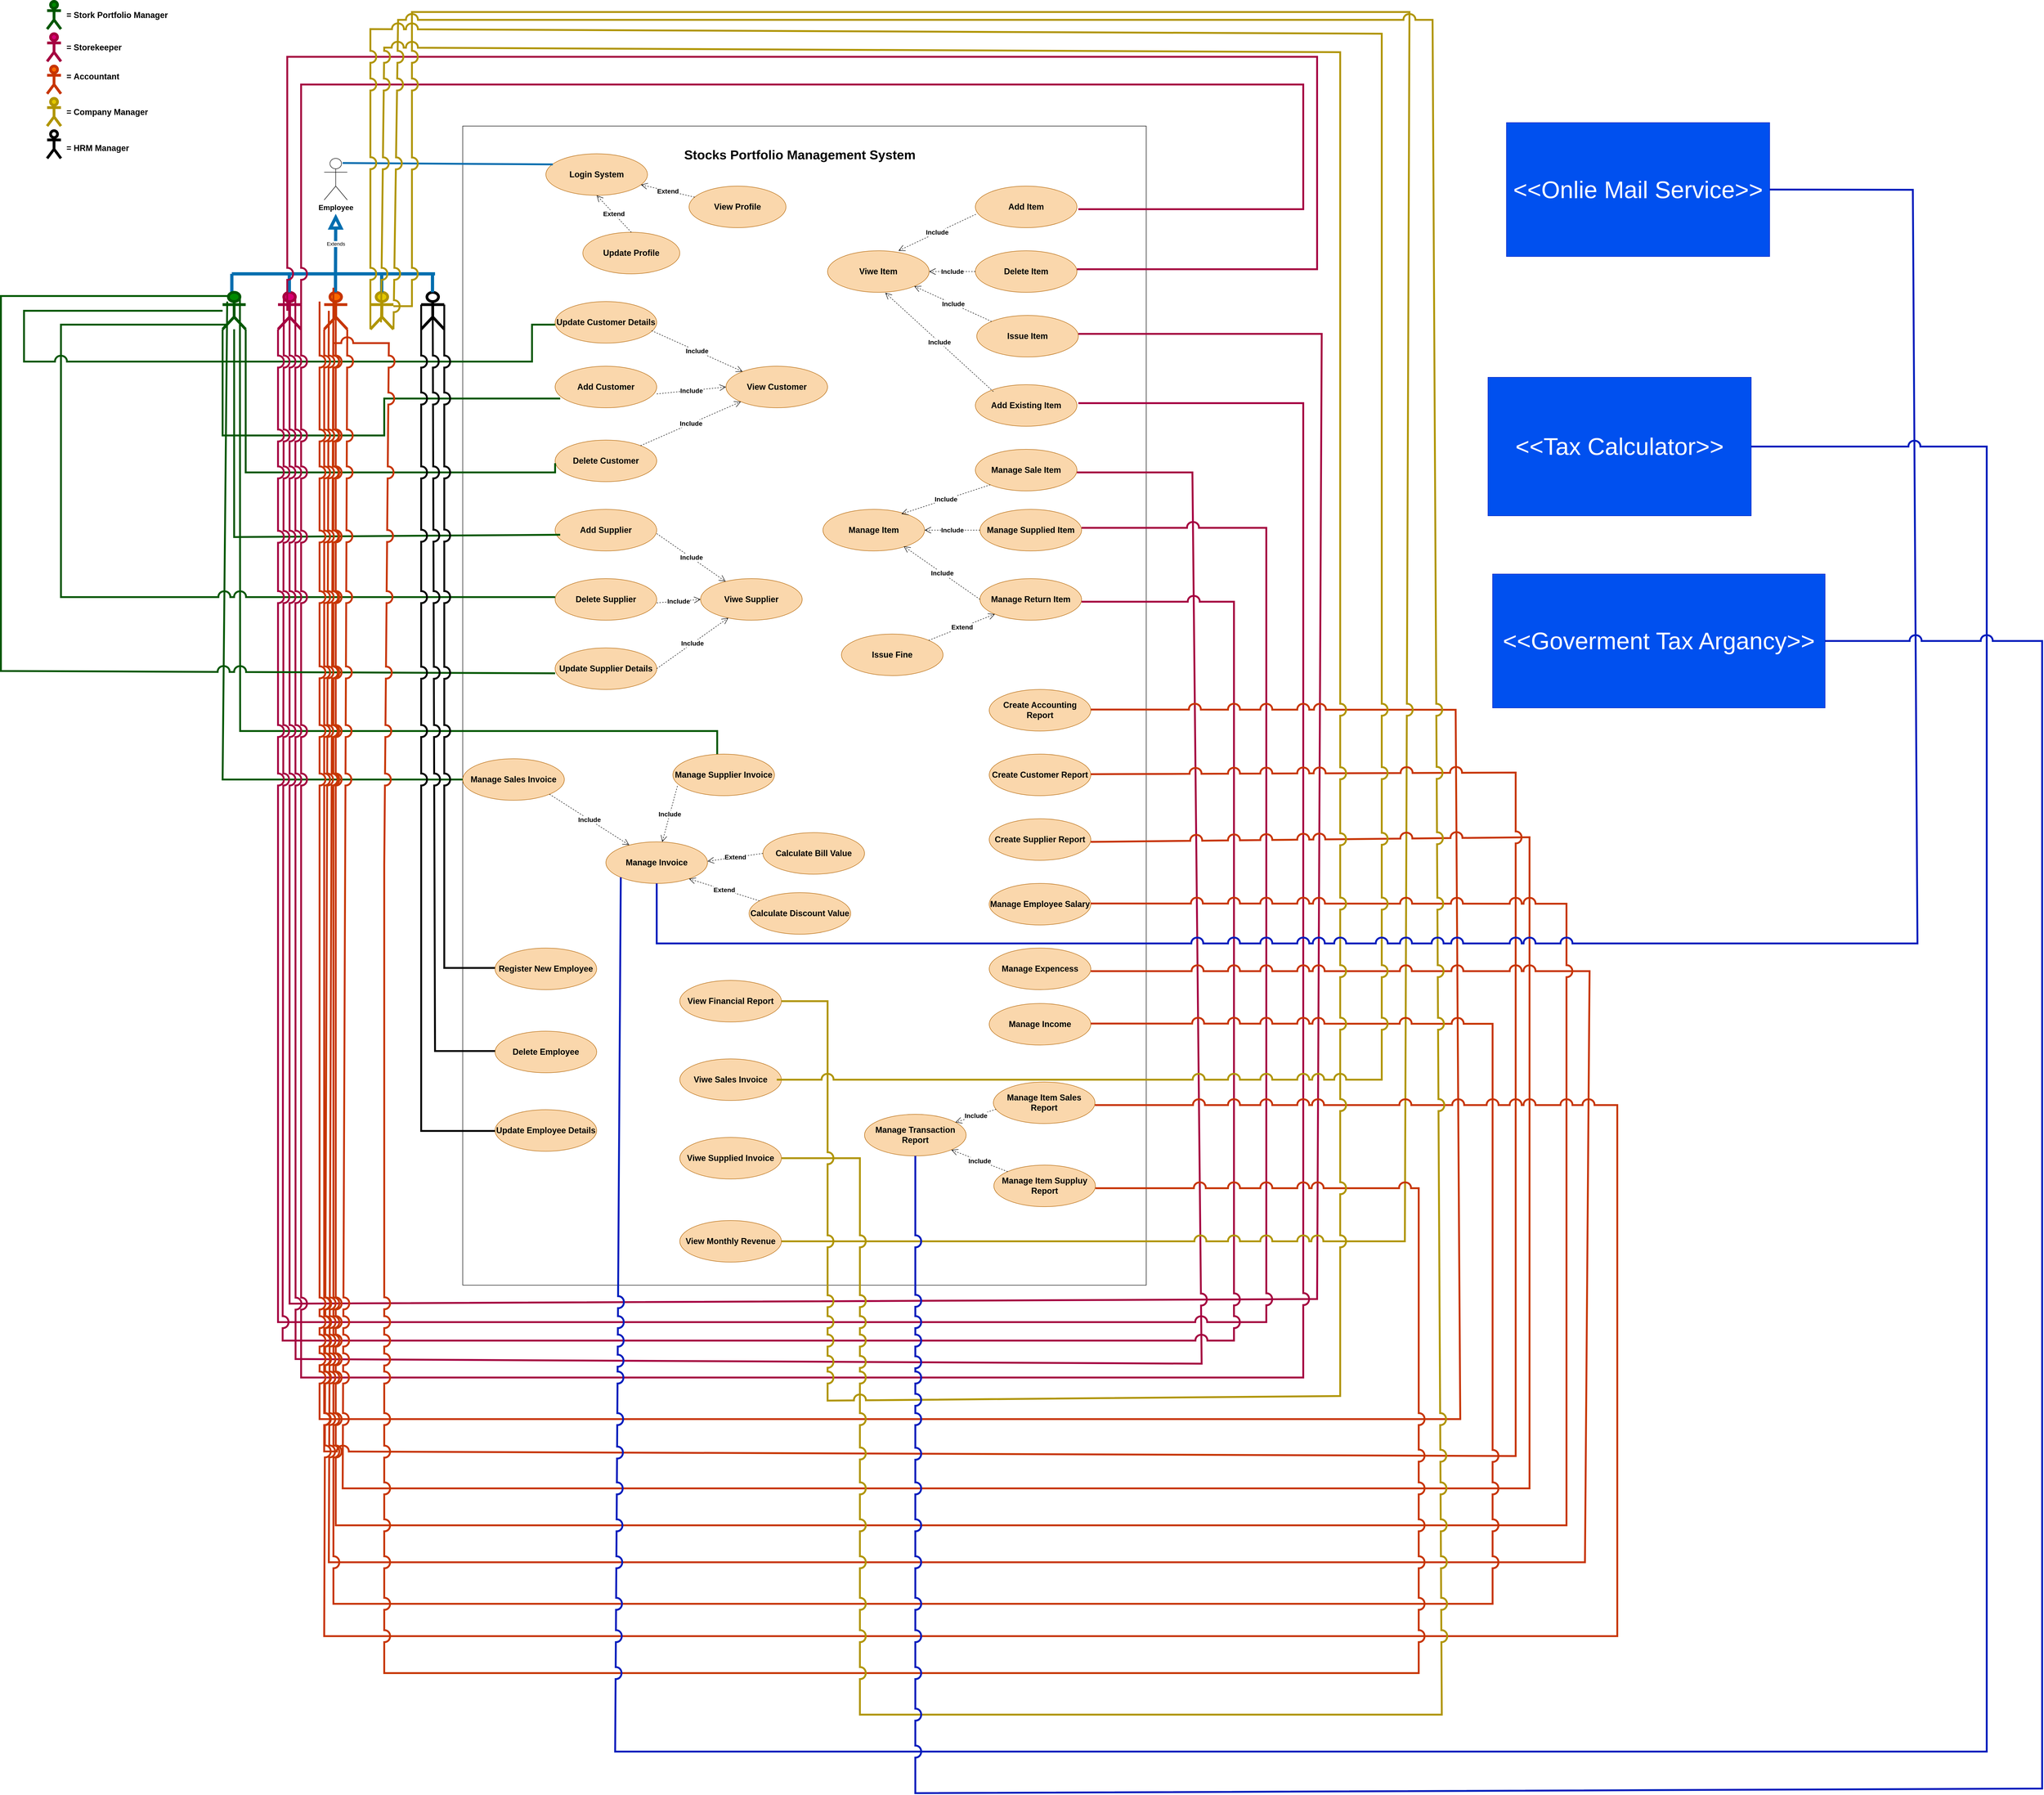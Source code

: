 <mxfile version="21.8.2" type="device">
  <diagram name="Page-1" id="RCDkOZSIluDnZltq5GkN">
    <mxGraphModel dx="2049" dy="1311" grid="1" gridSize="10" guides="1" tooltips="1" connect="1" arrows="1" fold="1" page="1" pageScale="1" pageWidth="1169" pageHeight="827" math="0" shadow="0">
      <root>
        <mxCell id="0" />
        <mxCell id="1" parent="0" />
        <mxCell id="5Fb5_ttYT_Sp9hCFf5mJ-177" value="" style="group" vertex="1" connectable="0" parent="1">
          <mxGeometry x="-980" y="-700" width="4420" height="3880" as="geometry" />
        </mxCell>
        <mxCell id="5Fb5_ttYT_Sp9hCFf5mJ-1" value="" style="rounded=0;whiteSpace=wrap;html=1;" vertex="1" parent="5Fb5_ttYT_Sp9hCFf5mJ-177">
          <mxGeometry x="1000" y="270" width="1480" height="2510" as="geometry" />
        </mxCell>
        <mxCell id="5Fb5_ttYT_Sp9hCFf5mJ-2" value="&lt;font style=&quot;font-size: 28px;&quot;&gt;&lt;b&gt;Stocks Portfolio Management System&lt;/b&gt;&lt;/font&gt;" style="text;html=1;strokeColor=none;fillColor=none;align=center;verticalAlign=middle;whiteSpace=wrap;rounded=0;" vertex="1" parent="5Fb5_ttYT_Sp9hCFf5mJ-177">
          <mxGeometry x="1470" y="290" width="520" height="83" as="geometry" />
        </mxCell>
        <mxCell id="5Fb5_ttYT_Sp9hCFf5mJ-26" value="" style="group" vertex="1" connectable="0" parent="5Fb5_ttYT_Sp9hCFf5mJ-177">
          <mxGeometry x="480" y="340" width="480" height="370" as="geometry" />
        </mxCell>
        <mxCell id="5Fb5_ttYT_Sp9hCFf5mJ-3" value="&lt;font style=&quot;font-size: 16px;&quot;&gt;&lt;b&gt;Employee&lt;/b&gt;&lt;/font&gt;" style="shape=umlActor;verticalLabelPosition=bottom;verticalAlign=top;html=1;" vertex="1" parent="5Fb5_ttYT_Sp9hCFf5mJ-26">
          <mxGeometry x="220" width="50" height="90" as="geometry" />
        </mxCell>
        <mxCell id="5Fb5_ttYT_Sp9hCFf5mJ-5" value="" style="shape=umlActor;verticalLabelPosition=bottom;verticalAlign=top;html=1;shadow=0;fillStyle=auto;fillColor=#d80073;fontColor=#ffffff;strokeColor=#A50040;strokeWidth=6;" vertex="1" parent="5Fb5_ttYT_Sp9hCFf5mJ-26">
          <mxGeometry x="120" y="290" width="50" height="80" as="geometry" />
        </mxCell>
        <mxCell id="5Fb5_ttYT_Sp9hCFf5mJ-6" value="" style="shape=umlActor;verticalLabelPosition=bottom;verticalAlign=top;html=1;fillColor=#fa6800;fontColor=#000000;strokeColor=#C73500;strokeWidth=6;" vertex="1" parent="5Fb5_ttYT_Sp9hCFf5mJ-26">
          <mxGeometry x="220" y="290" width="50" height="80" as="geometry" />
        </mxCell>
        <mxCell id="5Fb5_ttYT_Sp9hCFf5mJ-7" value="" style="shape=umlActor;verticalLabelPosition=bottom;verticalAlign=top;html=1;fillColor=#e3c800;fontColor=#000000;strokeColor=#B09500;strokeWidth=6;" vertex="1" parent="5Fb5_ttYT_Sp9hCFf5mJ-26">
          <mxGeometry x="320" y="290" width="50" height="80" as="geometry" />
        </mxCell>
        <mxCell id="5Fb5_ttYT_Sp9hCFf5mJ-9" value="" style="shape=umlActor;verticalLabelPosition=bottom;verticalAlign=top;html=1;strokeWidth=6;" vertex="1" parent="5Fb5_ttYT_Sp9hCFf5mJ-26">
          <mxGeometry x="430" y="290" width="50" height="80" as="geometry" />
        </mxCell>
        <mxCell id="5Fb5_ttYT_Sp9hCFf5mJ-18" value="" style="endArrow=none;html=1;rounded=0;strokeWidth=7;fillColor=#1ba1e2;strokeColor=#006EAF;" edge="1" parent="5Fb5_ttYT_Sp9hCFf5mJ-26">
          <mxGeometry width="50" height="50" relative="1" as="geometry">
            <mxPoint x="20" y="250" as="sourcePoint" />
            <mxPoint x="460" y="250" as="targetPoint" />
          </mxGeometry>
        </mxCell>
        <mxCell id="5Fb5_ttYT_Sp9hCFf5mJ-19" value="" style="endArrow=none;html=1;rounded=0;strokeWidth=7;fillColor=#1ba1e2;strokeColor=#006EAF;" edge="1" parent="5Fb5_ttYT_Sp9hCFf5mJ-26">
          <mxGeometry width="50" height="50" relative="1" as="geometry">
            <mxPoint x="20" y="290" as="sourcePoint" />
            <mxPoint x="20" y="250" as="targetPoint" />
          </mxGeometry>
        </mxCell>
        <mxCell id="5Fb5_ttYT_Sp9hCFf5mJ-21" value="" style="endArrow=none;html=1;rounded=0;strokeWidth=7;fillColor=#1ba1e2;strokeColor=#006EAF;" edge="1" parent="5Fb5_ttYT_Sp9hCFf5mJ-26">
          <mxGeometry width="50" height="50" relative="1" as="geometry">
            <mxPoint x="454.5" y="290" as="sourcePoint" />
            <mxPoint x="454.5" y="250" as="targetPoint" />
          </mxGeometry>
        </mxCell>
        <mxCell id="5Fb5_ttYT_Sp9hCFf5mJ-22" value="" style="endArrow=none;html=1;rounded=0;strokeWidth=7;fillColor=#1ba1e2;strokeColor=#006EAF;" edge="1" parent="5Fb5_ttYT_Sp9hCFf5mJ-26">
          <mxGeometry width="50" height="50" relative="1" as="geometry">
            <mxPoint x="344.5" y="290" as="sourcePoint" />
            <mxPoint x="344.5" y="250" as="targetPoint" />
            <Array as="points">
              <mxPoint x="344.5" y="270" />
            </Array>
          </mxGeometry>
        </mxCell>
        <mxCell id="5Fb5_ttYT_Sp9hCFf5mJ-23" value="" style="endArrow=none;html=1;rounded=0;strokeWidth=7;fillColor=#1ba1e2;strokeColor=#006EAF;" edge="1" parent="5Fb5_ttYT_Sp9hCFf5mJ-26">
          <mxGeometry width="50" height="50" relative="1" as="geometry">
            <mxPoint x="244.5" y="290" as="sourcePoint" />
            <mxPoint x="244.5" y="250" as="targetPoint" />
          </mxGeometry>
        </mxCell>
        <mxCell id="5Fb5_ttYT_Sp9hCFf5mJ-24" value="" style="endArrow=none;html=1;rounded=0;strokeWidth=7;fillColor=#1ba1e2;strokeColor=#006EAF;" edge="1" parent="5Fb5_ttYT_Sp9hCFf5mJ-26">
          <mxGeometry width="50" height="50" relative="1" as="geometry">
            <mxPoint x="144.5" y="290" as="sourcePoint" />
            <mxPoint x="144.5" y="250" as="targetPoint" />
          </mxGeometry>
        </mxCell>
        <mxCell id="5Fb5_ttYT_Sp9hCFf5mJ-25" value="Extends" style="endArrow=block;endSize=16;endFill=0;html=1;rounded=0;strokeWidth=7;fillColor=#1ba1e2;strokeColor=#006EAF;" edge="1" parent="5Fb5_ttYT_Sp9hCFf5mJ-26">
          <mxGeometry width="160" relative="1" as="geometry">
            <mxPoint x="244.5" y="250" as="sourcePoint" />
            <mxPoint x="245" y="120" as="targetPoint" />
          </mxGeometry>
        </mxCell>
        <mxCell id="5Fb5_ttYT_Sp9hCFf5mJ-4" value="" style="shape=umlActor;verticalLabelPosition=bottom;verticalAlign=top;html=1;perimeterSpacing=0;strokeWidth=6;shadow=0;fillColor=#008a00;fontColor=#ffffff;strokeColor=#005700;" vertex="1" parent="5Fb5_ttYT_Sp9hCFf5mJ-26">
          <mxGeometry y="290" width="50" height="80" as="geometry" />
        </mxCell>
        <mxCell id="5Fb5_ttYT_Sp9hCFf5mJ-27" value="&lt;font style=&quot;font-size: 18px;&quot;&gt;&lt;b&gt;Login System&lt;/b&gt;&lt;/font&gt;" style="ellipse;whiteSpace=wrap;html=1;fillColor=#fad7ac;strokeColor=#b46504;" vertex="1" parent="5Fb5_ttYT_Sp9hCFf5mJ-177">
          <mxGeometry x="1180" y="330" width="220" height="90" as="geometry" />
        </mxCell>
        <mxCell id="5Fb5_ttYT_Sp9hCFf5mJ-28" value="&lt;font style=&quot;font-size: 18px;&quot;&gt;&lt;b&gt;Update Profile&lt;/b&gt;&lt;/font&gt;" style="ellipse;whiteSpace=wrap;html=1;fillColor=#fad7ac;strokeColor=#b46504;" vertex="1" parent="5Fb5_ttYT_Sp9hCFf5mJ-177">
          <mxGeometry x="1260" y="500" width="210" height="90" as="geometry" />
        </mxCell>
        <mxCell id="5Fb5_ttYT_Sp9hCFf5mJ-29" value="&lt;font style=&quot;font-size: 18px;&quot;&gt;&lt;b&gt;View Profile&lt;/b&gt;&lt;/font&gt;" style="ellipse;whiteSpace=wrap;html=1;fillColor=#fad7ac;strokeColor=#b46504;" vertex="1" parent="5Fb5_ttYT_Sp9hCFf5mJ-177">
          <mxGeometry x="1490" y="400" width="210" height="90" as="geometry" />
        </mxCell>
        <mxCell id="5Fb5_ttYT_Sp9hCFf5mJ-30" value="&lt;font style=&quot;font-size: 14px;&quot;&gt;&lt;b&gt;Extend&lt;/b&gt;&lt;/font&gt;" style="endArrow=open;endSize=12;dashed=1;html=1;rounded=0;exitX=0.5;exitY=0;exitDx=0;exitDy=0;entryX=0.5;entryY=1;entryDx=0;entryDy=0;" edge="1" parent="5Fb5_ttYT_Sp9hCFf5mJ-177" source="5Fb5_ttYT_Sp9hCFf5mJ-28" target="5Fb5_ttYT_Sp9hCFf5mJ-27">
          <mxGeometry width="160" relative="1" as="geometry">
            <mxPoint x="1200" y="430" as="sourcePoint" />
            <mxPoint x="1360" y="430" as="targetPoint" />
          </mxGeometry>
        </mxCell>
        <mxCell id="5Fb5_ttYT_Sp9hCFf5mJ-31" value="&lt;font size=&quot;1&quot; style=&quot;&quot;&gt;&lt;b style=&quot;font-size: 14px;&quot;&gt;Extend&lt;/b&gt;&lt;/font&gt;" style="endArrow=open;endSize=12;dashed=1;html=1;rounded=0;" edge="1" parent="5Fb5_ttYT_Sp9hCFf5mJ-177" source="5Fb5_ttYT_Sp9hCFf5mJ-29" target="5Fb5_ttYT_Sp9hCFf5mJ-27">
          <mxGeometry width="160" relative="1" as="geometry">
            <mxPoint x="1375" y="510" as="sourcePoint" />
            <mxPoint x="1305" y="430" as="targetPoint" />
            <Array as="points" />
          </mxGeometry>
        </mxCell>
        <mxCell id="5Fb5_ttYT_Sp9hCFf5mJ-34" value="" style="endArrow=none;html=1;rounded=0;strokeWidth=4;fillColor=#1ba1e2;strokeColor=#006EAF;entryX=0.068;entryY=0.256;entryDx=0;entryDy=0;entryPerimeter=0;jumpStyle=arc;jumpSize=20;" edge="1" parent="5Fb5_ttYT_Sp9hCFf5mJ-177" target="5Fb5_ttYT_Sp9hCFf5mJ-27">
          <mxGeometry width="50" height="50" relative="1" as="geometry">
            <mxPoint x="740" y="350" as="sourcePoint" />
            <mxPoint x="1000" y="410" as="targetPoint" />
          </mxGeometry>
        </mxCell>
        <mxCell id="5Fb5_ttYT_Sp9hCFf5mJ-35" value="&lt;font style=&quot;font-size: 18px;&quot;&gt;&lt;b&gt;Add Customer&lt;/b&gt;&lt;/font&gt;" style="ellipse;whiteSpace=wrap;html=1;fillColor=#fad7ac;strokeColor=#b46504;" vertex="1" parent="5Fb5_ttYT_Sp9hCFf5mJ-177">
          <mxGeometry x="1200" y="790" width="220" height="90" as="geometry" />
        </mxCell>
        <mxCell id="5Fb5_ttYT_Sp9hCFf5mJ-36" value="&lt;font style=&quot;font-size: 18px;&quot;&gt;&lt;b&gt;Update Customer Details&lt;/b&gt;&lt;/font&gt;" style="ellipse;whiteSpace=wrap;html=1;fillColor=#fad7ac;strokeColor=#b46504;" vertex="1" parent="5Fb5_ttYT_Sp9hCFf5mJ-177">
          <mxGeometry x="1200" y="650" width="220" height="90" as="geometry" />
        </mxCell>
        <mxCell id="5Fb5_ttYT_Sp9hCFf5mJ-37" value="&lt;font style=&quot;font-size: 18px;&quot;&gt;&lt;b&gt;Issue Fine&lt;/b&gt;&lt;/font&gt;" style="ellipse;whiteSpace=wrap;html=1;fillColor=#fad7ac;strokeColor=#b46504;" vertex="1" parent="5Fb5_ttYT_Sp9hCFf5mJ-177">
          <mxGeometry x="1820" y="1370" width="220" height="90" as="geometry" />
        </mxCell>
        <mxCell id="5Fb5_ttYT_Sp9hCFf5mJ-38" value="&lt;font style=&quot;font-size: 18px;&quot;&gt;&lt;b&gt;Add Existing Item&lt;/b&gt;&lt;/font&gt;" style="ellipse;whiteSpace=wrap;html=1;fillColor=#fad7ac;strokeColor=#b46504;" vertex="1" parent="5Fb5_ttYT_Sp9hCFf5mJ-177">
          <mxGeometry x="2110" y="830" width="220" height="90" as="geometry" />
        </mxCell>
        <mxCell id="5Fb5_ttYT_Sp9hCFf5mJ-39" value="&lt;font style=&quot;font-size: 18px;&quot;&gt;&lt;b&gt;Calculate Bill Value&lt;/b&gt;&lt;/font&gt;" style="ellipse;whiteSpace=wrap;html=1;fillColor=#fad7ac;strokeColor=#b46504;" vertex="1" parent="5Fb5_ttYT_Sp9hCFf5mJ-177">
          <mxGeometry x="1650" y="1800" width="220" height="90" as="geometry" />
        </mxCell>
        <mxCell id="5Fb5_ttYT_Sp9hCFf5mJ-40" value="&lt;font style=&quot;font-size: 18px;&quot;&gt;&lt;b&gt;Manage Supplier Invoice&lt;/b&gt;&lt;/font&gt;" style="ellipse;whiteSpace=wrap;html=1;fillColor=#fad7ac;strokeColor=#b46504;" vertex="1" parent="5Fb5_ttYT_Sp9hCFf5mJ-177">
          <mxGeometry x="1455" y="1630" width="220" height="90" as="geometry" />
        </mxCell>
        <mxCell id="5Fb5_ttYT_Sp9hCFf5mJ-41" value="&lt;font style=&quot;font-size: 18px;&quot;&gt;&lt;b&gt;Update Supplier Details&lt;/b&gt;&lt;/font&gt;" style="ellipse;whiteSpace=wrap;html=1;fillColor=#fad7ac;strokeColor=#b46504;" vertex="1" parent="5Fb5_ttYT_Sp9hCFf5mJ-177">
          <mxGeometry x="1200" y="1400" width="220" height="90" as="geometry" />
        </mxCell>
        <mxCell id="5Fb5_ttYT_Sp9hCFf5mJ-42" value="&lt;font style=&quot;font-size: 18px;&quot;&gt;&lt;b&gt;Manage Invoice&lt;/b&gt;&lt;/font&gt;" style="ellipse;whiteSpace=wrap;html=1;fillColor=#fad7ac;strokeColor=#b46504;" vertex="1" parent="5Fb5_ttYT_Sp9hCFf5mJ-177">
          <mxGeometry x="1310" y="1820" width="220" height="90" as="geometry" />
        </mxCell>
        <mxCell id="5Fb5_ttYT_Sp9hCFf5mJ-43" value="&lt;font style=&quot;font-size: 18px;&quot;&gt;&lt;b&gt;Manage Sales Invoice&lt;/b&gt;&lt;/font&gt;" style="ellipse;whiteSpace=wrap;html=1;fillColor=#fad7ac;strokeColor=#b46504;" vertex="1" parent="5Fb5_ttYT_Sp9hCFf5mJ-177">
          <mxGeometry x="1000" y="1640" width="220" height="90" as="geometry" />
        </mxCell>
        <mxCell id="5Fb5_ttYT_Sp9hCFf5mJ-44" value="&lt;font style=&quot;font-size: 18px;&quot;&gt;&lt;b&gt;Create Accounting Report&lt;/b&gt;&lt;/font&gt;" style="ellipse;whiteSpace=wrap;html=1;fillColor=#fad7ac;strokeColor=#b46504;" vertex="1" parent="5Fb5_ttYT_Sp9hCFf5mJ-177">
          <mxGeometry x="2140" y="1490" width="220" height="90" as="geometry" />
        </mxCell>
        <mxCell id="5Fb5_ttYT_Sp9hCFf5mJ-45" value="&lt;font style=&quot;font-size: 18px;&quot;&gt;&lt;b&gt;Delete Item&lt;/b&gt;&lt;/font&gt;" style="ellipse;whiteSpace=wrap;html=1;fillColor=#fad7ac;strokeColor=#b46504;" vertex="1" parent="5Fb5_ttYT_Sp9hCFf5mJ-177">
          <mxGeometry x="2110" y="540" width="220" height="90" as="geometry" />
        </mxCell>
        <mxCell id="5Fb5_ttYT_Sp9hCFf5mJ-46" value="&lt;font style=&quot;font-size: 18px;&quot;&gt;&lt;b&gt;Manage Sale Item&lt;/b&gt;&lt;/font&gt;" style="ellipse;whiteSpace=wrap;html=1;fillColor=#fad7ac;strokeColor=#b46504;" vertex="1" parent="5Fb5_ttYT_Sp9hCFf5mJ-177">
          <mxGeometry x="2110" y="970" width="220" height="90" as="geometry" />
        </mxCell>
        <mxCell id="5Fb5_ttYT_Sp9hCFf5mJ-47" value="&lt;font style=&quot;font-size: 18px;&quot;&gt;&lt;b&gt;Manage Return Item&lt;/b&gt;&lt;/font&gt;" style="ellipse;whiteSpace=wrap;html=1;fillColor=#fad7ac;strokeColor=#b46504;" vertex="1" parent="5Fb5_ttYT_Sp9hCFf5mJ-177">
          <mxGeometry x="2120" y="1250" width="220" height="90" as="geometry" />
        </mxCell>
        <mxCell id="5Fb5_ttYT_Sp9hCFf5mJ-48" value="&lt;font style=&quot;font-size: 18px;&quot;&gt;&lt;b&gt;Issue Item&lt;/b&gt;&lt;/font&gt;" style="ellipse;whiteSpace=wrap;html=1;fillColor=#fad7ac;strokeColor=#b46504;" vertex="1" parent="5Fb5_ttYT_Sp9hCFf5mJ-177">
          <mxGeometry x="2113" y="680" width="220" height="90" as="geometry" />
        </mxCell>
        <mxCell id="5Fb5_ttYT_Sp9hCFf5mJ-49" value="&lt;font style=&quot;font-size: 18px;&quot;&gt;&lt;b&gt;Manage Supplied Item&lt;/b&gt;&lt;/font&gt;" style="ellipse;whiteSpace=wrap;html=1;fillColor=#fad7ac;strokeColor=#b46504;" vertex="1" parent="5Fb5_ttYT_Sp9hCFf5mJ-177">
          <mxGeometry x="2120" y="1100" width="220" height="90" as="geometry" />
        </mxCell>
        <mxCell id="5Fb5_ttYT_Sp9hCFf5mJ-50" value="&lt;font style=&quot;font-size: 18px;&quot;&gt;&lt;b&gt;Add Item&lt;/b&gt;&lt;/font&gt;" style="ellipse;whiteSpace=wrap;html=1;fillColor=#fad7ac;strokeColor=#b46504;" vertex="1" parent="5Fb5_ttYT_Sp9hCFf5mJ-177">
          <mxGeometry x="2110" y="400" width="220" height="90" as="geometry" />
        </mxCell>
        <mxCell id="5Fb5_ttYT_Sp9hCFf5mJ-51" value="&lt;font style=&quot;font-size: 18px;&quot;&gt;&lt;b&gt;Delete Supplier&lt;/b&gt;&lt;/font&gt;" style="ellipse;whiteSpace=wrap;html=1;fillColor=#fad7ac;strokeColor=#b46504;" vertex="1" parent="5Fb5_ttYT_Sp9hCFf5mJ-177">
          <mxGeometry x="1200" y="1250" width="220" height="90" as="geometry" />
        </mxCell>
        <mxCell id="5Fb5_ttYT_Sp9hCFf5mJ-53" value="&lt;font style=&quot;font-size: 18px;&quot;&gt;&lt;b&gt;Delete Customer&lt;/b&gt;&lt;/font&gt;" style="ellipse;whiteSpace=wrap;html=1;fillColor=#fad7ac;strokeColor=#b46504;" vertex="1" parent="5Fb5_ttYT_Sp9hCFf5mJ-177">
          <mxGeometry x="1200" y="950" width="220" height="90" as="geometry" />
        </mxCell>
        <mxCell id="5Fb5_ttYT_Sp9hCFf5mJ-54" value="&lt;font style=&quot;font-size: 18px;&quot;&gt;&lt;b&gt;View Customer&lt;/b&gt;&lt;/font&gt;" style="ellipse;whiteSpace=wrap;html=1;fillColor=#fad7ac;strokeColor=#b46504;" vertex="1" parent="5Fb5_ttYT_Sp9hCFf5mJ-177">
          <mxGeometry x="1570" y="790" width="220" height="90" as="geometry" />
        </mxCell>
        <mxCell id="5Fb5_ttYT_Sp9hCFf5mJ-55" value="&lt;font style=&quot;font-size: 18px;&quot;&gt;&lt;b&gt;Viwe Supplier&lt;/b&gt;&lt;/font&gt;" style="ellipse;whiteSpace=wrap;html=1;fillColor=#fad7ac;strokeColor=#b46504;" vertex="1" parent="5Fb5_ttYT_Sp9hCFf5mJ-177">
          <mxGeometry x="1515" y="1250" width="220" height="90" as="geometry" />
        </mxCell>
        <mxCell id="5Fb5_ttYT_Sp9hCFf5mJ-56" value="&lt;font style=&quot;font-size: 18px;&quot;&gt;&lt;b&gt;Add Supplier&lt;/b&gt;&lt;/font&gt;" style="ellipse;whiteSpace=wrap;html=1;fillColor=#fad7ac;strokeColor=#b46504;" vertex="1" parent="5Fb5_ttYT_Sp9hCFf5mJ-177">
          <mxGeometry x="1200" y="1100" width="220" height="90" as="geometry" />
        </mxCell>
        <mxCell id="5Fb5_ttYT_Sp9hCFf5mJ-62" value="&lt;b style=&quot;border-color: var(--border-color); font-size: 14px;&quot;&gt;Include&lt;/b&gt;" style="endArrow=open;endSize=12;dashed=1;html=1;rounded=0;entryX=0;entryY=1;entryDx=0;entryDy=0;" edge="1" parent="5Fb5_ttYT_Sp9hCFf5mJ-177" source="5Fb5_ttYT_Sp9hCFf5mJ-53" target="5Fb5_ttYT_Sp9hCFf5mJ-54">
          <mxGeometry width="160" relative="1" as="geometry">
            <mxPoint x="1512" y="434" as="sourcePoint" />
            <mxPoint x="1396" y="407" as="targetPoint" />
            <Array as="points" />
          </mxGeometry>
        </mxCell>
        <mxCell id="5Fb5_ttYT_Sp9hCFf5mJ-63" value="&lt;b style=&quot;border-color: var(--border-color); font-size: 14px;&quot;&gt;Include&lt;/b&gt;" style="endArrow=open;endSize=12;dashed=1;html=1;rounded=0;entryX=0;entryY=0.5;entryDx=0;entryDy=0;exitX=1;exitY=0.667;exitDx=0;exitDy=0;exitPerimeter=0;" edge="1" parent="5Fb5_ttYT_Sp9hCFf5mJ-177" source="5Fb5_ttYT_Sp9hCFf5mJ-35" target="5Fb5_ttYT_Sp9hCFf5mJ-54">
          <mxGeometry width="160" relative="1" as="geometry">
            <mxPoint x="1522" y="444" as="sourcePoint" />
            <mxPoint x="1406" y="417" as="targetPoint" />
            <Array as="points" />
          </mxGeometry>
        </mxCell>
        <mxCell id="5Fb5_ttYT_Sp9hCFf5mJ-64" value="&lt;font size=&quot;1&quot; style=&quot;&quot;&gt;&lt;b style=&quot;font-size: 14px;&quot;&gt;Include&lt;/b&gt;&lt;/font&gt;" style="endArrow=open;endSize=12;dashed=1;html=1;rounded=0;exitX=0.95;exitY=0.7;exitDx=0;exitDy=0;exitPerimeter=0;" edge="1" parent="5Fb5_ttYT_Sp9hCFf5mJ-177" source="5Fb5_ttYT_Sp9hCFf5mJ-36" target="5Fb5_ttYT_Sp9hCFf5mJ-54">
          <mxGeometry width="160" relative="1" as="geometry">
            <mxPoint x="1640" y="677" as="sourcePoint" />
            <mxPoint x="1524" y="650" as="targetPoint" />
            <Array as="points" />
          </mxGeometry>
        </mxCell>
        <mxCell id="5Fb5_ttYT_Sp9hCFf5mJ-65" value="&lt;b style=&quot;border-color: var(--border-color); font-size: 14px;&quot;&gt;Include&lt;/b&gt;" style="endArrow=open;endSize=12;dashed=1;html=1;rounded=0;entryX=0;entryY=0.5;entryDx=0;entryDy=0;exitX=1;exitY=0.667;exitDx=0;exitDy=0;exitPerimeter=0;" edge="1" parent="5Fb5_ttYT_Sp9hCFf5mJ-177" target="5Fb5_ttYT_Sp9hCFf5mJ-55">
          <mxGeometry width="160" relative="1" as="geometry">
            <mxPoint x="1420" y="1302.5" as="sourcePoint" />
            <mxPoint x="1570" y="1287.5" as="targetPoint" />
            <Array as="points" />
          </mxGeometry>
        </mxCell>
        <mxCell id="5Fb5_ttYT_Sp9hCFf5mJ-66" value="&lt;b style=&quot;border-color: var(--border-color); font-size: 14px;&quot;&gt;Include&lt;/b&gt;" style="endArrow=open;endSize=12;dashed=1;html=1;rounded=0;exitX=1;exitY=0.667;exitDx=0;exitDy=0;exitPerimeter=0;" edge="1" parent="5Fb5_ttYT_Sp9hCFf5mJ-177" target="5Fb5_ttYT_Sp9hCFf5mJ-55">
          <mxGeometry width="160" relative="1" as="geometry">
            <mxPoint x="1420" y="1152.5" as="sourcePoint" />
            <mxPoint x="1570" y="1137.5" as="targetPoint" />
            <Array as="points" />
          </mxGeometry>
        </mxCell>
        <mxCell id="5Fb5_ttYT_Sp9hCFf5mJ-68" value="&lt;b style=&quot;border-color: var(--border-color); font-size: 14px;&quot;&gt;Include&lt;/b&gt;" style="endArrow=open;endSize=12;dashed=1;html=1;rounded=0;exitX=1;exitY=0.5;exitDx=0;exitDy=0;entryX=0.273;entryY=0.944;entryDx=0;entryDy=0;entryPerimeter=0;" edge="1" parent="5Fb5_ttYT_Sp9hCFf5mJ-177" source="5Fb5_ttYT_Sp9hCFf5mJ-41" target="5Fb5_ttYT_Sp9hCFf5mJ-55">
          <mxGeometry width="160" relative="1" as="geometry">
            <mxPoint x="1460" y="1376.5" as="sourcePoint" />
            <mxPoint x="1609" y="1480" as="targetPoint" />
            <Array as="points" />
          </mxGeometry>
        </mxCell>
        <mxCell id="5Fb5_ttYT_Sp9hCFf5mJ-69" value="&lt;font style=&quot;font-size: 18px;&quot;&gt;&lt;b&gt;Calculate Discount Value&lt;/b&gt;&lt;/font&gt;" style="ellipse;whiteSpace=wrap;html=1;fillColor=#fad7ac;strokeColor=#b46504;" vertex="1" parent="5Fb5_ttYT_Sp9hCFf5mJ-177">
          <mxGeometry x="1620" y="1930" width="220" height="90" as="geometry" />
        </mxCell>
        <mxCell id="5Fb5_ttYT_Sp9hCFf5mJ-72" value="&lt;b style=&quot;border-color: var(--border-color); font-size: 14px;&quot;&gt;Include&lt;/b&gt;" style="endArrow=open;endSize=12;dashed=1;html=1;rounded=0;exitX=0.045;exitY=0.767;exitDx=0;exitDy=0;exitPerimeter=0;" edge="1" parent="5Fb5_ttYT_Sp9hCFf5mJ-177" source="5Fb5_ttYT_Sp9hCFf5mJ-40" target="5Fb5_ttYT_Sp9hCFf5mJ-42">
          <mxGeometry width="160" relative="1" as="geometry">
            <mxPoint x="1475" y="1457.5" as="sourcePoint" />
            <mxPoint x="1570" y="1450" as="targetPoint" />
            <Array as="points" />
          </mxGeometry>
        </mxCell>
        <mxCell id="5Fb5_ttYT_Sp9hCFf5mJ-87" value="" style="endArrow=none;html=1;rounded=0;strokeWidth=4;fillColor=#008a00;strokeColor=#005700;exitX=0.2;exitY=0.25;exitDx=0;exitDy=0;exitPerimeter=0;shadow=0;entryX=0;entryY=0.5;entryDx=0;entryDy=0;jumpStyle=arc;jumpSize=20;" edge="1" parent="5Fb5_ttYT_Sp9hCFf5mJ-177" source="5Fb5_ttYT_Sp9hCFf5mJ-4" target="5Fb5_ttYT_Sp9hCFf5mJ-43">
          <mxGeometry width="50" height="50" relative="1" as="geometry">
            <mxPoint x="380" y="1685" as="sourcePoint" />
            <mxPoint x="970" y="1685" as="targetPoint" />
            <Array as="points">
              <mxPoint x="480" y="1685" />
            </Array>
          </mxGeometry>
        </mxCell>
        <mxCell id="5Fb5_ttYT_Sp9hCFf5mJ-73" value="&lt;b style=&quot;border-color: var(--border-color); font-size: 14px;&quot;&gt;Include&lt;/b&gt;" style="endArrow=open;endSize=12;dashed=1;html=1;rounded=0;exitX=1;exitY=1;exitDx=0;exitDy=0;" edge="1" parent="5Fb5_ttYT_Sp9hCFf5mJ-177" source="5Fb5_ttYT_Sp9hCFf5mJ-43" target="5Fb5_ttYT_Sp9hCFf5mJ-42">
          <mxGeometry width="160" relative="1" as="geometry">
            <mxPoint x="1280" y="1730" as="sourcePoint" />
            <mxPoint x="1375" y="1722.5" as="targetPoint" />
            <Array as="points" />
          </mxGeometry>
        </mxCell>
        <mxCell id="5Fb5_ttYT_Sp9hCFf5mJ-74" value="&lt;font size=&quot;1&quot; style=&quot;&quot;&gt;&lt;b style=&quot;font-size: 14px;&quot;&gt;Extend&lt;/b&gt;&lt;/font&gt;" style="endArrow=open;endSize=12;dashed=1;html=1;rounded=0;" edge="1" parent="5Fb5_ttYT_Sp9hCFf5mJ-177" source="5Fb5_ttYT_Sp9hCFf5mJ-69">
          <mxGeometry width="160" relative="1" as="geometry">
            <mxPoint x="1606" y="1927" as="sourcePoint" />
            <mxPoint x="1490" y="1900" as="targetPoint" />
            <Array as="points" />
          </mxGeometry>
        </mxCell>
        <mxCell id="5Fb5_ttYT_Sp9hCFf5mJ-75" value="&lt;font size=&quot;1&quot; style=&quot;&quot;&gt;&lt;b style=&quot;font-size: 14px;&quot;&gt;Extend&lt;/b&gt;&lt;/font&gt;" style="endArrow=open;endSize=12;dashed=1;html=1;rounded=0;exitX=0;exitY=0.5;exitDx=0;exitDy=0;" edge="1" parent="5Fb5_ttYT_Sp9hCFf5mJ-177" source="5Fb5_ttYT_Sp9hCFf5mJ-39">
          <mxGeometry width="160" relative="1" as="geometry">
            <mxPoint x="1683" y="1910" as="sourcePoint" />
            <mxPoint x="1530" y="1862" as="targetPoint" />
            <Array as="points" />
          </mxGeometry>
        </mxCell>
        <mxCell id="5Fb5_ttYT_Sp9hCFf5mJ-86" value="" style="endArrow=none;html=1;rounded=0;strokeWidth=4;fillColor=#008a00;strokeColor=#005700;exitX=0.75;exitY=0.1;exitDx=0;exitDy=0;exitPerimeter=0;jumpStyle=arc;jumpSize=20;" edge="1" parent="5Fb5_ttYT_Sp9hCFf5mJ-177" source="5Fb5_ttYT_Sp9hCFf5mJ-4">
          <mxGeometry width="50" height="50" relative="1" as="geometry">
            <mxPoint x="340" y="1540" as="sourcePoint" />
            <mxPoint x="1551" y="1630" as="targetPoint" />
            <Array as="points">
              <mxPoint x="518" y="1580" />
              <mxPoint x="1551" y="1580" />
            </Array>
          </mxGeometry>
        </mxCell>
        <mxCell id="5Fb5_ttYT_Sp9hCFf5mJ-89" value="" style="endArrow=none;html=1;rounded=0;strokeWidth=4;fillColor=#008a00;strokeColor=#005700;jumpStyle=arc;jumpSize=20;" edge="1" parent="5Fb5_ttYT_Sp9hCFf5mJ-177">
          <mxGeometry width="50" height="50" relative="1" as="geometry">
            <mxPoint x="490" y="700" as="sourcePoint" />
            <mxPoint x="1200" y="1290" as="targetPoint" />
            <Array as="points">
              <mxPoint x="130" y="700" />
              <mxPoint x="130" y="1290" />
            </Array>
          </mxGeometry>
        </mxCell>
        <mxCell id="5Fb5_ttYT_Sp9hCFf5mJ-90" value="" style="endArrow=none;html=1;rounded=0;strokeWidth=4;fillColor=#008a00;strokeColor=#005700;jumpStyle=arc;jumpSize=20;" edge="1" parent="5Fb5_ttYT_Sp9hCFf5mJ-177" source="5Fb5_ttYT_Sp9hCFf5mJ-4">
          <mxGeometry width="50" height="50" relative="1" as="geometry">
            <mxPoint x="770" y="1135" as="sourcePoint" />
            <mxPoint x="1211" y="1155" as="targetPoint" />
            <Array as="points">
              <mxPoint x="505" y="1160" />
            </Array>
          </mxGeometry>
        </mxCell>
        <mxCell id="5Fb5_ttYT_Sp9hCFf5mJ-91" value="" style="endArrow=none;html=1;rounded=0;strokeWidth=4;fillColor=#008a00;strokeColor=#005700;exitX=1;exitY=1;exitDx=0;exitDy=0;exitPerimeter=0;jumpStyle=arc;jumpSize=20;" edge="1" parent="5Fb5_ttYT_Sp9hCFf5mJ-177" source="5Fb5_ttYT_Sp9hCFf5mJ-4">
          <mxGeometry width="50" height="50" relative="1" as="geometry">
            <mxPoint x="759" y="980" as="sourcePoint" />
            <mxPoint x="1200" y="1000" as="targetPoint" />
            <Array as="points">
              <mxPoint x="530" y="1020" />
              <mxPoint x="790" y="1020" />
              <mxPoint x="1050" y="1020" />
              <mxPoint x="1200" y="1020" />
            </Array>
          </mxGeometry>
        </mxCell>
        <mxCell id="5Fb5_ttYT_Sp9hCFf5mJ-92" value="" style="endArrow=none;html=1;rounded=0;strokeWidth=4;fillColor=#008a00;strokeColor=#005700;exitX=0;exitY=1;exitDx=0;exitDy=0;exitPerimeter=0;jumpStyle=arc;jumpSize=20;" edge="1" parent="5Fb5_ttYT_Sp9hCFf5mJ-177" source="5Fb5_ttYT_Sp9hCFf5mJ-4">
          <mxGeometry width="50" height="50" relative="1" as="geometry">
            <mxPoint x="770" y="840" as="sourcePoint" />
            <mxPoint x="1211" y="860" as="targetPoint" />
            <Array as="points">
              <mxPoint x="480" y="940" />
              <mxPoint x="830" y="940" />
              <mxPoint x="830" y="860" />
            </Array>
          </mxGeometry>
        </mxCell>
        <mxCell id="5Fb5_ttYT_Sp9hCFf5mJ-93" value="" style="endArrow=none;html=1;rounded=0;strokeWidth=4;fillColor=#008a00;strokeColor=#005700;jumpStyle=arc;jumpSize=20;" edge="1" parent="5Fb5_ttYT_Sp9hCFf5mJ-177">
          <mxGeometry width="50" height="50" relative="1" as="geometry">
            <mxPoint x="480" y="670" as="sourcePoint" />
            <mxPoint x="1200" y="700" as="targetPoint" />
            <Array as="points">
              <mxPoint x="50" y="670" />
              <mxPoint x="50" y="780" />
              <mxPoint x="1150" y="780" />
              <mxPoint x="1150" y="700" />
            </Array>
          </mxGeometry>
        </mxCell>
        <mxCell id="5Fb5_ttYT_Sp9hCFf5mJ-94" value="&lt;font style=&quot;font-size: 18px;&quot;&gt;&lt;b&gt;Manage Item&lt;/b&gt;&lt;/font&gt;" style="ellipse;whiteSpace=wrap;html=1;fillColor=#fad7ac;strokeColor=#b46504;" vertex="1" parent="5Fb5_ttYT_Sp9hCFf5mJ-177">
          <mxGeometry x="1780" y="1100" width="220" height="90" as="geometry" />
        </mxCell>
        <mxCell id="5Fb5_ttYT_Sp9hCFf5mJ-95" value="&lt;font style=&quot;font-size: 18px;&quot;&gt;&lt;b&gt;Viwe Item&lt;/b&gt;&lt;/font&gt;" style="ellipse;whiteSpace=wrap;html=1;fillColor=#fad7ac;strokeColor=#b46504;" vertex="1" parent="5Fb5_ttYT_Sp9hCFf5mJ-177">
          <mxGeometry x="1790" y="540" width="220" height="90" as="geometry" />
        </mxCell>
        <mxCell id="5Fb5_ttYT_Sp9hCFf5mJ-96" value="&lt;font size=&quot;1&quot; style=&quot;&quot;&gt;&lt;b style=&quot;font-size: 14px;&quot;&gt;Include&lt;/b&gt;&lt;/font&gt;" style="endArrow=open;endSize=12;dashed=1;html=1;rounded=0;exitX=0;exitY=0;exitDx=0;exitDy=0;entryX=1;entryY=1;entryDx=0;entryDy=0;" edge="1" parent="5Fb5_ttYT_Sp9hCFf5mJ-177" source="5Fb5_ttYT_Sp9hCFf5mJ-48" target="5Fb5_ttYT_Sp9hCFf5mJ-95">
          <mxGeometry width="160" relative="1" as="geometry">
            <mxPoint x="1680" y="630" as="sourcePoint" />
            <mxPoint x="1877" y="719" as="targetPoint" />
            <Array as="points" />
          </mxGeometry>
        </mxCell>
        <mxCell id="5Fb5_ttYT_Sp9hCFf5mJ-97" value="&lt;font size=&quot;1&quot; style=&quot;&quot;&gt;&lt;b style=&quot;font-size: 14px;&quot;&gt;Include&lt;/b&gt;&lt;/font&gt;" style="endArrow=open;endSize=12;dashed=1;html=1;rounded=0;entryX=1;entryY=0.5;entryDx=0;entryDy=0;" edge="1" parent="5Fb5_ttYT_Sp9hCFf5mJ-177" source="5Fb5_ttYT_Sp9hCFf5mJ-45" target="5Fb5_ttYT_Sp9hCFf5mJ-95">
          <mxGeometry width="160" relative="1" as="geometry">
            <mxPoint x="1690" y="640" as="sourcePoint" />
            <mxPoint x="1887" y="729" as="targetPoint" />
            <Array as="points" />
          </mxGeometry>
        </mxCell>
        <mxCell id="5Fb5_ttYT_Sp9hCFf5mJ-98" value="&lt;font size=&quot;1&quot; style=&quot;&quot;&gt;&lt;b style=&quot;font-size: 14px;&quot;&gt;Include&lt;/b&gt;&lt;/font&gt;" style="endArrow=open;endSize=12;dashed=1;html=1;rounded=0;exitX=0.005;exitY=0.678;exitDx=0;exitDy=0;exitPerimeter=0;" edge="1" parent="5Fb5_ttYT_Sp9hCFf5mJ-177" source="5Fb5_ttYT_Sp9hCFf5mJ-50">
          <mxGeometry width="160" relative="1" as="geometry">
            <mxPoint x="1746.5" y="451" as="sourcePoint" />
            <mxPoint x="1943.5" y="540" as="targetPoint" />
            <Array as="points" />
          </mxGeometry>
        </mxCell>
        <mxCell id="5Fb5_ttYT_Sp9hCFf5mJ-99" value="&lt;font size=&quot;1&quot; style=&quot;&quot;&gt;&lt;b style=&quot;font-size: 14px;&quot;&gt;Include&lt;/b&gt;&lt;/font&gt;" style="endArrow=open;endSize=12;dashed=1;html=1;rounded=0;exitX=0;exitY=0;exitDx=0;exitDy=0;entryX=0.568;entryY=1.011;entryDx=0;entryDy=0;entryPerimeter=0;" edge="1" parent="5Fb5_ttYT_Sp9hCFf5mJ-177" target="5Fb5_ttYT_Sp9hCFf5mJ-95">
          <mxGeometry width="160" relative="1" as="geometry">
            <mxPoint x="2149" y="845" as="sourcePoint" />
            <mxPoint x="1988" y="770" as="targetPoint" />
            <Array as="points" />
          </mxGeometry>
        </mxCell>
        <mxCell id="5Fb5_ttYT_Sp9hCFf5mJ-100" value="&lt;font size=&quot;1&quot; style=&quot;&quot;&gt;&lt;b style=&quot;font-size: 14px;&quot;&gt;Include&lt;/b&gt;&lt;/font&gt;" style="endArrow=open;endSize=12;dashed=1;html=1;rounded=0;" edge="1" parent="5Fb5_ttYT_Sp9hCFf5mJ-177" source="5Fb5_ttYT_Sp9hCFf5mJ-49" target="5Fb5_ttYT_Sp9hCFf5mJ-94">
          <mxGeometry width="160" relative="1" as="geometry">
            <mxPoint x="2074" y="1102" as="sourcePoint" />
            <mxPoint x="1840" y="888" as="targetPoint" />
            <Array as="points" />
          </mxGeometry>
        </mxCell>
        <mxCell id="5Fb5_ttYT_Sp9hCFf5mJ-101" value="&lt;font size=&quot;1&quot; style=&quot;&quot;&gt;&lt;b style=&quot;font-size: 14px;&quot;&gt;Include&lt;/b&gt;&lt;/font&gt;" style="endArrow=open;endSize=12;dashed=1;html=1;rounded=0;exitX=0;exitY=0.5;exitDx=0;exitDy=0;entryX=0.568;entryY=1.011;entryDx=0;entryDy=0;entryPerimeter=0;" edge="1" parent="5Fb5_ttYT_Sp9hCFf5mJ-177" source="5Fb5_ttYT_Sp9hCFf5mJ-47">
          <mxGeometry width="160" relative="1" as="geometry">
            <mxPoint x="2189" y="1394" as="sourcePoint" />
            <mxPoint x="1955" y="1180" as="targetPoint" />
            <Array as="points" />
          </mxGeometry>
        </mxCell>
        <mxCell id="5Fb5_ttYT_Sp9hCFf5mJ-103" value="&lt;font size=&quot;1&quot; style=&quot;&quot;&gt;&lt;b style=&quot;font-size: 14px;&quot;&gt;Include&lt;/b&gt;&lt;/font&gt;" style="endArrow=open;endSize=12;dashed=1;html=1;rounded=0;exitX=0;exitY=1;exitDx=0;exitDy=0;" edge="1" parent="5Fb5_ttYT_Sp9hCFf5mJ-177" source="5Fb5_ttYT_Sp9hCFf5mJ-46">
          <mxGeometry width="160" relative="1" as="geometry">
            <mxPoint x="2070" y="1110" as="sourcePoint" />
            <mxPoint x="1950" y="1110" as="targetPoint" />
            <Array as="points" />
          </mxGeometry>
        </mxCell>
        <mxCell id="5Fb5_ttYT_Sp9hCFf5mJ-104" value="&lt;font size=&quot;1&quot; style=&quot;&quot;&gt;&lt;b style=&quot;font-size: 14px;&quot;&gt;Extend&lt;/b&gt;&lt;/font&gt;" style="endArrow=open;endSize=12;dashed=1;html=1;rounded=0;entryX=0;entryY=1;entryDx=0;entryDy=0;" edge="1" parent="5Fb5_ttYT_Sp9hCFf5mJ-177" source="5Fb5_ttYT_Sp9hCFf5mJ-37" target="5Fb5_ttYT_Sp9hCFf5mJ-47">
          <mxGeometry width="160" relative="1" as="geometry">
            <mxPoint x="2106" y="1370" as="sourcePoint" />
            <mxPoint x="1990" y="1343" as="targetPoint" />
            <Array as="points" />
          </mxGeometry>
        </mxCell>
        <mxCell id="5Fb5_ttYT_Sp9hCFf5mJ-105" value="" style="endArrow=none;html=1;rounded=0;strokeWidth=4;fillColor=#d80073;strokeColor=#A50040;entryX=1;entryY=0.333;entryDx=0;entryDy=0;entryPerimeter=0;jumpStyle=arc;jumpSize=20;" edge="1" parent="5Fb5_ttYT_Sp9hCFf5mJ-177" target="5Fb5_ttYT_Sp9hCFf5mJ-5">
          <mxGeometry width="50" height="50" relative="1" as="geometry">
            <mxPoint x="2333" y="450" as="sourcePoint" />
            <mxPoint x="620" y="670" as="targetPoint" />
            <Array as="points">
              <mxPoint x="2820" y="450" />
              <mxPoint x="2820" y="180" />
              <mxPoint x="650" y="180" />
            </Array>
          </mxGeometry>
        </mxCell>
        <mxCell id="5Fb5_ttYT_Sp9hCFf5mJ-106" value="" style="endArrow=none;html=1;rounded=0;strokeWidth=4;fillColor=#d80073;strokeColor=#A50040;jumpStyle=arc;jumpSize=20;" edge="1" parent="5Fb5_ttYT_Sp9hCFf5mJ-177">
          <mxGeometry width="50" height="50" relative="1" as="geometry">
            <mxPoint x="2330" y="580" as="sourcePoint" />
            <mxPoint x="620" y="670" as="targetPoint" />
            <Array as="points">
              <mxPoint x="2850" y="580" />
              <mxPoint x="2850" y="120" />
              <mxPoint x="620" y="120" />
            </Array>
          </mxGeometry>
        </mxCell>
        <mxCell id="5Fb5_ttYT_Sp9hCFf5mJ-107" value="" style="endArrow=none;html=1;rounded=0;strokeWidth=4;fillColor=#d80073;strokeColor=#A50040;entryX=0.5;entryY=0.5;entryDx=0;entryDy=0;entryPerimeter=0;jumpStyle=arc;jumpSize=20;" edge="1" parent="5Fb5_ttYT_Sp9hCFf5mJ-177" target="5Fb5_ttYT_Sp9hCFf5mJ-5">
          <mxGeometry width="50" height="50" relative="1" as="geometry">
            <mxPoint x="2333" y="720" as="sourcePoint" />
            <mxPoint x="630" y="660" as="targetPoint" />
            <Array as="points">
              <mxPoint x="2860" y="720" />
              <mxPoint x="2850" y="2810" />
              <mxPoint x="625" y="2820" />
            </Array>
          </mxGeometry>
        </mxCell>
        <mxCell id="5Fb5_ttYT_Sp9hCFf5mJ-108" value="" style="endArrow=none;html=1;rounded=0;strokeWidth=4;fillColor=#d80073;strokeColor=#A50040;entryX=1;entryY=0.333;entryDx=0;entryDy=0;entryPerimeter=0;jumpStyle=arc;jumpSize=20;" edge="1" parent="5Fb5_ttYT_Sp9hCFf5mJ-177" target="5Fb5_ttYT_Sp9hCFf5mJ-5">
          <mxGeometry width="50" height="50" relative="1" as="geometry">
            <mxPoint x="2333" y="870" as="sourcePoint" />
            <mxPoint x="660" y="660" as="targetPoint" />
            <Array as="points">
              <mxPoint x="2820" y="870" />
              <mxPoint x="2820" y="2980" />
              <mxPoint x="650" y="2980" />
            </Array>
          </mxGeometry>
        </mxCell>
        <mxCell id="5Fb5_ttYT_Sp9hCFf5mJ-109" value="" style="endArrow=none;html=1;rounded=0;strokeWidth=4;fillColor=#d80073;strokeColor=#A50040;entryX=0.75;entryY=0.1;entryDx=0;entryDy=0;entryPerimeter=0;jumpStyle=arc;jumpSize=20;" edge="1" parent="5Fb5_ttYT_Sp9hCFf5mJ-177" target="5Fb5_ttYT_Sp9hCFf5mJ-5">
          <mxGeometry width="50" height="50" relative="1" as="geometry">
            <mxPoint x="2330" y="1020" as="sourcePoint" />
            <mxPoint x="2771" y="1020" as="targetPoint" />
            <Array as="points">
              <mxPoint x="2580" y="1020" />
              <mxPoint x="2600" y="2950" />
              <mxPoint x="638" y="2940" />
            </Array>
          </mxGeometry>
        </mxCell>
        <mxCell id="5Fb5_ttYT_Sp9hCFf5mJ-110" value="" style="endArrow=none;html=1;rounded=0;strokeWidth=4;fillColor=#d80073;strokeColor=#A50040;entryX=0;entryY=1;entryDx=0;entryDy=0;entryPerimeter=0;jumpStyle=arc;jumpSize=20;" edge="1" parent="5Fb5_ttYT_Sp9hCFf5mJ-177" target="5Fb5_ttYT_Sp9hCFf5mJ-5">
          <mxGeometry width="50" height="50" relative="1" as="geometry">
            <mxPoint x="2340" y="1140" as="sourcePoint" />
            <mxPoint x="2790" y="1140" as="targetPoint" />
            <Array as="points">
              <mxPoint x="2740" y="1140" />
              <mxPoint x="2740" y="2860" />
              <mxPoint x="600" y="2860" />
            </Array>
          </mxGeometry>
        </mxCell>
        <mxCell id="5Fb5_ttYT_Sp9hCFf5mJ-111" value="" style="endArrow=none;html=1;rounded=0;strokeWidth=4;fillColor=#d80073;strokeColor=#A50040;entryX=0.25;entryY=0.1;entryDx=0;entryDy=0;entryPerimeter=0;jumpStyle=arc;jumpSize=20;" edge="1" parent="5Fb5_ttYT_Sp9hCFf5mJ-177" target="5Fb5_ttYT_Sp9hCFf5mJ-5">
          <mxGeometry width="50" height="50" relative="1" as="geometry">
            <mxPoint x="2340" y="1300" as="sourcePoint" />
            <mxPoint x="2781" y="1300" as="targetPoint" />
            <Array as="points">
              <mxPoint x="2670" y="1300" />
              <mxPoint x="2670" y="2900" />
              <mxPoint x="610" y="2900" />
            </Array>
          </mxGeometry>
        </mxCell>
        <mxCell id="5Fb5_ttYT_Sp9hCFf5mJ-88" value="" style="endArrow=none;html=1;rounded=0;strokeWidth=4;fillColor=#008a00;strokeColor=#005700;exitX=0.25;exitY=0.1;exitDx=0;exitDy=0;exitPerimeter=0;jumpStyle=arc;jumpSize=20;" edge="1" parent="5Fb5_ttYT_Sp9hCFf5mJ-177" source="5Fb5_ttYT_Sp9hCFf5mJ-4">
          <mxGeometry width="50" height="50" relative="1" as="geometry">
            <mxPoint x="759" y="1435" as="sourcePoint" />
            <mxPoint x="1200" y="1455" as="targetPoint" />
            <Array as="points">
              <mxPoint y="638" />
              <mxPoint y="1450" />
            </Array>
          </mxGeometry>
        </mxCell>
        <mxCell id="5Fb5_ttYT_Sp9hCFf5mJ-118" value="" style="shape=umlActor;verticalLabelPosition=bottom;verticalAlign=top;html=1;outlineConnect=0;fillColor=#e3c800;fontColor=#000000;strokeColor=#B09500;strokeWidth=6;" vertex="1" parent="5Fb5_ttYT_Sp9hCFf5mJ-177">
          <mxGeometry x="100" y="210" width="30" height="60" as="geometry" />
        </mxCell>
        <mxCell id="5Fb5_ttYT_Sp9hCFf5mJ-119" value="" style="shape=umlActor;verticalLabelPosition=bottom;verticalAlign=top;html=1;outlineConnect=0;strokeWidth=6;" vertex="1" parent="5Fb5_ttYT_Sp9hCFf5mJ-177">
          <mxGeometry x="100" y="280" width="30" height="60" as="geometry" />
        </mxCell>
        <mxCell id="5Fb5_ttYT_Sp9hCFf5mJ-122" value="" style="shape=umlActor;verticalLabelPosition=bottom;verticalAlign=top;html=1;outlineConnect=0;fillColor=#d80073;fontColor=#ffffff;strokeColor=#A50040;strokeWidth=6;" vertex="1" parent="5Fb5_ttYT_Sp9hCFf5mJ-177">
          <mxGeometry x="100" y="70" width="30" height="60" as="geometry" />
        </mxCell>
        <mxCell id="5Fb5_ttYT_Sp9hCFf5mJ-123" value="" style="shape=umlActor;verticalLabelPosition=bottom;verticalAlign=top;html=1;outlineConnect=0;fillColor=#fa6800;fontColor=#000000;strokeColor=#C73500;strokeWidth=6;" vertex="1" parent="5Fb5_ttYT_Sp9hCFf5mJ-177">
          <mxGeometry x="100" y="140" width="30" height="60" as="geometry" />
        </mxCell>
        <mxCell id="5Fb5_ttYT_Sp9hCFf5mJ-125" value="" style="shape=umlActor;verticalLabelPosition=bottom;verticalAlign=top;html=1;outlineConnect=0;fillColor=#008a00;fontColor=#ffffff;strokeColor=#005700;strokeWidth=6;" vertex="1" parent="5Fb5_ttYT_Sp9hCFf5mJ-177">
          <mxGeometry x="100" width="30" height="60" as="geometry" />
        </mxCell>
        <mxCell id="5Fb5_ttYT_Sp9hCFf5mJ-127" value="&lt;font style=&quot;font-size: 18px;&quot;&gt;&lt;b&gt;=&amp;nbsp;Stork Portfolio Manager&lt;/b&gt;&lt;/font&gt;" style="text;html=1;strokeColor=none;fillColor=none;align=left;verticalAlign=middle;whiteSpace=wrap;rounded=0;" vertex="1" parent="5Fb5_ttYT_Sp9hCFf5mJ-177">
          <mxGeometry x="140" y="7.5" width="270" height="45" as="geometry" />
        </mxCell>
        <mxCell id="5Fb5_ttYT_Sp9hCFf5mJ-129" value="&lt;font style=&quot;font-size: 18px;&quot;&gt;&lt;b&gt;=&amp;nbsp;Accountant&lt;/b&gt;&lt;/font&gt;" style="text;html=1;strokeColor=none;fillColor=none;align=left;verticalAlign=middle;whiteSpace=wrap;rounded=0;" vertex="1" parent="5Fb5_ttYT_Sp9hCFf5mJ-177">
          <mxGeometry x="140" y="140" width="270" height="45" as="geometry" />
        </mxCell>
        <mxCell id="5Fb5_ttYT_Sp9hCFf5mJ-130" value="&lt;font style=&quot;font-size: 18px;&quot;&gt;&lt;b&gt;=&amp;nbsp;Company Manager&lt;/b&gt;&lt;/font&gt;" style="text;html=1;strokeColor=none;fillColor=none;align=left;verticalAlign=middle;whiteSpace=wrap;rounded=0;" vertex="1" parent="5Fb5_ttYT_Sp9hCFf5mJ-177">
          <mxGeometry x="140" y="217.5" width="270" height="45" as="geometry" />
        </mxCell>
        <mxCell id="5Fb5_ttYT_Sp9hCFf5mJ-131" value="&lt;font style=&quot;font-size: 18px;&quot;&gt;&lt;b&gt;=&amp;nbsp;HRM Manager&lt;/b&gt;&lt;/font&gt;" style="text;html=1;strokeColor=none;fillColor=none;align=left;verticalAlign=middle;whiteSpace=wrap;rounded=0;" vertex="1" parent="5Fb5_ttYT_Sp9hCFf5mJ-177">
          <mxGeometry x="140" y="295" width="270" height="45" as="geometry" />
        </mxCell>
        <mxCell id="5Fb5_ttYT_Sp9hCFf5mJ-132" value="&lt;font style=&quot;font-size: 18px;&quot;&gt;&lt;b&gt;=&amp;nbsp;Storekeeper&lt;/b&gt;&lt;/font&gt;" style="text;html=1;strokeColor=none;fillColor=none;align=left;verticalAlign=middle;whiteSpace=wrap;rounded=0;" vertex="1" parent="5Fb5_ttYT_Sp9hCFf5mJ-177">
          <mxGeometry x="140" y="77.5" width="270" height="45" as="geometry" />
        </mxCell>
        <mxCell id="5Fb5_ttYT_Sp9hCFf5mJ-133" value="" style="endArrow=none;html=1;rounded=0;strokeWidth=4;fillColor=#fa6800;strokeColor=#C73500;jumpStyle=arc;jumpSize=20;" edge="1" parent="5Fb5_ttYT_Sp9hCFf5mJ-177">
          <mxGeometry width="50" height="50" relative="1" as="geometry">
            <mxPoint x="2360" y="1533.5" as="sourcePoint" />
            <mxPoint x="690" y="650" as="targetPoint" />
            <Array as="points">
              <mxPoint x="3150" y="1534" />
              <mxPoint x="3160" y="3070" />
              <mxPoint x="690" y="3070" />
            </Array>
          </mxGeometry>
        </mxCell>
        <mxCell id="5Fb5_ttYT_Sp9hCFf5mJ-134" value="" style="endArrow=none;html=1;rounded=0;strokeWidth=4;exitX=1;exitY=0.333;exitDx=0;exitDy=0;exitPerimeter=0;jumpStyle=arc;jumpSize=20;" edge="1" parent="5Fb5_ttYT_Sp9hCFf5mJ-177" source="5Fb5_ttYT_Sp9hCFf5mJ-9">
          <mxGeometry width="50" height="50" relative="1" as="geometry">
            <mxPoint x="847.5" y="2090" as="sourcePoint" />
            <mxPoint x="1070" y="2093" as="targetPoint" />
            <Array as="points">
              <mxPoint x="960" y="2093" />
            </Array>
          </mxGeometry>
        </mxCell>
        <mxCell id="5Fb5_ttYT_Sp9hCFf5mJ-135" value="" style="endArrow=none;html=1;rounded=0;strokeWidth=4;fillColor=#e3c800;strokeColor=#B09500;entryX=1;entryY=0.5;entryDx=0;entryDy=0;jumpStyle=arc;jumpSize=20;" edge="1" parent="5Fb5_ttYT_Sp9hCFf5mJ-177" target="5Fb5_ttYT_Sp9hCFf5mJ-162">
          <mxGeometry width="50" height="50" relative="1" as="geometry">
            <mxPoint x="850" y="660" as="sourcePoint" />
            <mxPoint x="1125" y="23" as="targetPoint" />
            <Array as="points">
              <mxPoint x="890" y="660" />
              <mxPoint x="890" y="23" />
              <mxPoint x="3050" y="23" />
              <mxPoint x="3040" y="2685" />
            </Array>
          </mxGeometry>
        </mxCell>
        <mxCell id="5Fb5_ttYT_Sp9hCFf5mJ-136" value="&lt;font style=&quot;font-size: 18px;&quot;&gt;&lt;b&gt;Manage Item Suppluy Report&lt;/b&gt;&lt;/font&gt;" style="ellipse;whiteSpace=wrap;html=1;fillColor=#fad7ac;strokeColor=#b46504;" vertex="1" parent="5Fb5_ttYT_Sp9hCFf5mJ-177">
          <mxGeometry x="2150" y="2520" width="220" height="90" as="geometry" />
        </mxCell>
        <mxCell id="5Fb5_ttYT_Sp9hCFf5mJ-137" value="&lt;font style=&quot;font-size: 18px;&quot;&gt;&lt;b&gt;Manage Item Sales Report&lt;/b&gt;&lt;/font&gt;" style="ellipse;whiteSpace=wrap;html=1;fillColor=#fad7ac;strokeColor=#b46504;" vertex="1" parent="5Fb5_ttYT_Sp9hCFf5mJ-177">
          <mxGeometry x="2149" y="2340" width="220" height="90" as="geometry" />
        </mxCell>
        <mxCell id="5Fb5_ttYT_Sp9hCFf5mJ-138" value="&lt;font style=&quot;font-size: 18px;&quot;&gt;&lt;b&gt;Manage Employee Salary&lt;/b&gt;&lt;/font&gt;" style="ellipse;whiteSpace=wrap;html=1;fillColor=#fad7ac;strokeColor=#b46504;" vertex="1" parent="5Fb5_ttYT_Sp9hCFf5mJ-177">
          <mxGeometry x="2140" y="1910" width="220" height="90" as="geometry" />
        </mxCell>
        <mxCell id="5Fb5_ttYT_Sp9hCFf5mJ-139" value="&lt;font style=&quot;font-size: 18px;&quot;&gt;&lt;b&gt;Manage Transaction Report&lt;/b&gt;&lt;/font&gt;" style="ellipse;whiteSpace=wrap;html=1;fillColor=#fad7ac;strokeColor=#b46504;" vertex="1" parent="5Fb5_ttYT_Sp9hCFf5mJ-177">
          <mxGeometry x="1870" y="2410" width="220" height="90" as="geometry" />
        </mxCell>
        <mxCell id="5Fb5_ttYT_Sp9hCFf5mJ-140" value="&lt;font style=&quot;font-size: 18px;&quot;&gt;&lt;b&gt;Manage Expencess&lt;/b&gt;&lt;/font&gt;" style="ellipse;whiteSpace=wrap;html=1;fillColor=#fad7ac;strokeColor=#b46504;" vertex="1" parent="5Fb5_ttYT_Sp9hCFf5mJ-177">
          <mxGeometry x="2140" y="2050" width="220" height="90" as="geometry" />
        </mxCell>
        <mxCell id="5Fb5_ttYT_Sp9hCFf5mJ-141" value="&lt;font style=&quot;font-size: 18px;&quot;&gt;&lt;b&gt;Create Customer Report&lt;/b&gt;&lt;/font&gt;" style="ellipse;whiteSpace=wrap;html=1;fillColor=#fad7ac;strokeColor=#b46504;" vertex="1" parent="5Fb5_ttYT_Sp9hCFf5mJ-177">
          <mxGeometry x="2140" y="1630" width="220" height="90" as="geometry" />
        </mxCell>
        <mxCell id="5Fb5_ttYT_Sp9hCFf5mJ-142" value="&lt;font style=&quot;font-size: 18px;&quot;&gt;&lt;b&gt;View Financial Report&lt;/b&gt;&lt;/font&gt;" style="ellipse;whiteSpace=wrap;html=1;fillColor=#fad7ac;strokeColor=#b46504;" vertex="1" parent="5Fb5_ttYT_Sp9hCFf5mJ-177">
          <mxGeometry x="1470" y="2120" width="220" height="90" as="geometry" />
        </mxCell>
        <mxCell id="5Fb5_ttYT_Sp9hCFf5mJ-143" value="&lt;font style=&quot;font-size: 18px;&quot;&gt;&lt;b&gt;Delete Employee&lt;/b&gt;&lt;/font&gt;" style="ellipse;whiteSpace=wrap;html=1;fillColor=#fad7ac;strokeColor=#b46504;" vertex="1" parent="5Fb5_ttYT_Sp9hCFf5mJ-177">
          <mxGeometry x="1070" y="2230" width="220" height="90" as="geometry" />
        </mxCell>
        <mxCell id="5Fb5_ttYT_Sp9hCFf5mJ-144" value="&lt;font style=&quot;font-size: 18px;&quot;&gt;&lt;b&gt;Register New Employee&lt;/b&gt;&lt;/font&gt;" style="ellipse;whiteSpace=wrap;html=1;fillColor=#fad7ac;strokeColor=#b46504;" vertex="1" parent="5Fb5_ttYT_Sp9hCFf5mJ-177">
          <mxGeometry x="1070" y="2050" width="220" height="90" as="geometry" />
        </mxCell>
        <mxCell id="5Fb5_ttYT_Sp9hCFf5mJ-145" value="&lt;font style=&quot;font-size: 18px;&quot;&gt;&lt;b&gt;Create Supplier Report&lt;/b&gt;&lt;/font&gt;" style="ellipse;whiteSpace=wrap;html=1;fillColor=#fad7ac;strokeColor=#b46504;" vertex="1" parent="5Fb5_ttYT_Sp9hCFf5mJ-177">
          <mxGeometry x="2140" y="1770" width="220" height="90" as="geometry" />
        </mxCell>
        <mxCell id="5Fb5_ttYT_Sp9hCFf5mJ-147" value="&lt;font style=&quot;font-size: 18px;&quot;&gt;&lt;b&gt;Manage Income&lt;/b&gt;&lt;/font&gt;" style="ellipse;whiteSpace=wrap;html=1;fillColor=#fad7ac;strokeColor=#b46504;" vertex="1" parent="5Fb5_ttYT_Sp9hCFf5mJ-177">
          <mxGeometry x="2140" y="2170" width="220" height="90" as="geometry" />
        </mxCell>
        <mxCell id="5Fb5_ttYT_Sp9hCFf5mJ-148" value="&lt;b style=&quot;border-color: var(--border-color); font-size: 14px;&quot;&gt;Include&lt;/b&gt;" style="endArrow=open;endSize=12;dashed=1;html=1;rounded=0;exitX=0.027;exitY=0.656;exitDx=0;exitDy=0;exitPerimeter=0;" edge="1" parent="5Fb5_ttYT_Sp9hCFf5mJ-177" source="5Fb5_ttYT_Sp9hCFf5mJ-137" target="5Fb5_ttYT_Sp9hCFf5mJ-139">
          <mxGeometry width="160" relative="1" as="geometry">
            <mxPoint x="1475" y="1709" as="sourcePoint" />
            <mxPoint x="1442" y="1830" as="targetPoint" />
            <Array as="points" />
          </mxGeometry>
        </mxCell>
        <mxCell id="5Fb5_ttYT_Sp9hCFf5mJ-149" value="&lt;b style=&quot;border-color: var(--border-color); font-size: 14px;&quot;&gt;Include&lt;/b&gt;" style="endArrow=open;endSize=12;dashed=1;html=1;rounded=0;" edge="1" parent="5Fb5_ttYT_Sp9hCFf5mJ-177" source="5Fb5_ttYT_Sp9hCFf5mJ-136">
          <mxGeometry width="160" relative="1" as="geometry">
            <mxPoint x="2165" y="2409" as="sourcePoint" />
            <mxPoint x="2058" y="2487" as="targetPoint" />
            <Array as="points" />
          </mxGeometry>
        </mxCell>
        <mxCell id="5Fb5_ttYT_Sp9hCFf5mJ-150" value="" style="endArrow=none;html=1;rounded=0;strokeWidth=4;fillColor=#fa6800;strokeColor=#C73500;entryX=1;entryY=1;entryDx=0;entryDy=0;entryPerimeter=0;jumpStyle=arc;jumpSize=20;" edge="1" parent="5Fb5_ttYT_Sp9hCFf5mJ-177" target="5Fb5_ttYT_Sp9hCFf5mJ-6">
          <mxGeometry width="50" height="50" relative="1" as="geometry">
            <mxPoint x="2360" y="1820" as="sourcePoint" />
            <mxPoint x="720" y="670" as="targetPoint" />
            <Array as="points">
              <mxPoint x="3310" y="1810" />
              <mxPoint x="3310" y="3220" />
              <mxPoint x="740" y="3220" />
            </Array>
          </mxGeometry>
        </mxCell>
        <mxCell id="5Fb5_ttYT_Sp9hCFf5mJ-151" value="" style="endArrow=none;html=1;rounded=0;strokeWidth=4;fillColor=#fa6800;strokeColor=#C73500;entryX=0;entryY=1;entryDx=0;entryDy=0;entryPerimeter=0;jumpStyle=arc;jumpSize=20;" edge="1" parent="5Fb5_ttYT_Sp9hCFf5mJ-177" target="5Fb5_ttYT_Sp9hCFf5mJ-6">
          <mxGeometry width="50" height="50" relative="1" as="geometry">
            <mxPoint x="2360" y="1673.5" as="sourcePoint" />
            <mxPoint x="3000" y="1680" as="targetPoint" />
            <Array as="points">
              <mxPoint x="3280" y="1670" />
              <mxPoint x="3280" y="3150" />
              <mxPoint x="700" y="3140" />
            </Array>
          </mxGeometry>
        </mxCell>
        <mxCell id="5Fb5_ttYT_Sp9hCFf5mJ-152" value="" style="endArrow=none;html=1;rounded=0;strokeWidth=4;fillColor=#fa6800;strokeColor=#C73500;jumpStyle=arc;jumpSize=20;" edge="1" parent="5Fb5_ttYT_Sp9hCFf5mJ-177">
          <mxGeometry width="50" height="50" relative="1" as="geometry">
            <mxPoint x="2360" y="2100" as="sourcePoint" />
            <mxPoint x="720" y="620" as="targetPoint" />
            <Array as="points">
              <mxPoint x="3440" y="2100" />
              <mxPoint x="3430" y="3380" />
              <mxPoint x="710" y="3380" />
            </Array>
          </mxGeometry>
        </mxCell>
        <mxCell id="5Fb5_ttYT_Sp9hCFf5mJ-153" value="" style="endArrow=none;html=1;rounded=0;strokeWidth=4;fillColor=#fa6800;strokeColor=#C73500;entryX=0.5;entryY=0.5;entryDx=0;entryDy=0;entryPerimeter=0;jumpStyle=arc;jumpSize=20;" edge="1" parent="5Fb5_ttYT_Sp9hCFf5mJ-177" target="5Fb5_ttYT_Sp9hCFf5mJ-6">
          <mxGeometry width="50" height="50" relative="1" as="geometry">
            <mxPoint x="2360" y="1953.5" as="sourcePoint" />
            <mxPoint x="3000" y="1957" as="targetPoint" />
            <Array as="points">
              <mxPoint x="3390" y="1954" />
              <mxPoint x="3390" y="3300" />
              <mxPoint x="725" y="3300" />
            </Array>
          </mxGeometry>
        </mxCell>
        <mxCell id="5Fb5_ttYT_Sp9hCFf5mJ-154" value="" style="endArrow=none;html=1;rounded=0;strokeWidth=4;fillColor=#fa6800;strokeColor=#C73500;jumpStyle=arc;jumpSize=20;" edge="1" parent="5Fb5_ttYT_Sp9hCFf5mJ-177">
          <mxGeometry width="50" height="50" relative="1" as="geometry">
            <mxPoint x="2360" y="2213.5" as="sourcePoint" />
            <mxPoint x="720" y="630" as="targetPoint" />
            <Array as="points">
              <mxPoint x="3230" y="2214" />
              <mxPoint x="3230" y="3470" />
              <mxPoint x="720" y="3470" />
            </Array>
          </mxGeometry>
        </mxCell>
        <mxCell id="5Fb5_ttYT_Sp9hCFf5mJ-155" value="" style="endArrow=none;html=1;rounded=0;strokeWidth=4;fillColor=#fa6800;strokeColor=#C73500;jumpStyle=arc;jumpSize=20;" edge="1" parent="5Fb5_ttYT_Sp9hCFf5mJ-177">
          <mxGeometry width="50" height="50" relative="1" as="geometry">
            <mxPoint x="2369" y="2390" as="sourcePoint" />
            <mxPoint x="710" y="670" as="targetPoint" />
            <Array as="points">
              <mxPoint x="3500" y="2390" />
              <mxPoint x="3500" y="3540" />
              <mxPoint x="700" y="3540" />
            </Array>
          </mxGeometry>
        </mxCell>
        <mxCell id="5Fb5_ttYT_Sp9hCFf5mJ-157" value="" style="endArrow=none;html=1;rounded=0;strokeWidth=4;fillColor=#fa6800;strokeColor=#C73500;jumpStyle=arc;jumpSize=20;" edge="1" parent="5Fb5_ttYT_Sp9hCFf5mJ-177">
          <mxGeometry width="50" height="50" relative="1" as="geometry">
            <mxPoint x="2370" y="2570" as="sourcePoint" />
            <mxPoint x="720" y="700" as="targetPoint" />
            <Array as="points">
              <mxPoint x="3070" y="2570" />
              <mxPoint x="3070" y="3620" />
              <mxPoint x="830" y="3620" />
              <mxPoint x="830" y="1870" />
              <mxPoint x="840" y="820" />
              <mxPoint x="840" y="740" />
              <mxPoint x="720" y="740" />
            </Array>
          </mxGeometry>
        </mxCell>
        <mxCell id="5Fb5_ttYT_Sp9hCFf5mJ-159" value="&lt;font style=&quot;font-size: 18px;&quot;&gt;&lt;b&gt;Update Employee Details&lt;/b&gt;&lt;/font&gt;" style="ellipse;whiteSpace=wrap;html=1;fillColor=#fad7ac;strokeColor=#b46504;" vertex="1" parent="5Fb5_ttYT_Sp9hCFf5mJ-177">
          <mxGeometry x="1070" y="2400" width="220" height="90" as="geometry" />
        </mxCell>
        <mxCell id="5Fb5_ttYT_Sp9hCFf5mJ-160" value="&lt;font style=&quot;font-size: 18px;&quot;&gt;&lt;b&gt;Viwe Supplied Invoice&lt;/b&gt;&lt;/font&gt;" style="ellipse;whiteSpace=wrap;html=1;fillColor=#fad7ac;strokeColor=#b46504;" vertex="1" parent="5Fb5_ttYT_Sp9hCFf5mJ-177">
          <mxGeometry x="1470" y="2460" width="220" height="90" as="geometry" />
        </mxCell>
        <mxCell id="5Fb5_ttYT_Sp9hCFf5mJ-161" value="&lt;font style=&quot;font-size: 18px;&quot;&gt;&lt;b&gt;Viwe Sales Invoice&lt;/b&gt;&lt;/font&gt;" style="ellipse;whiteSpace=wrap;html=1;fillColor=#fad7ac;strokeColor=#b46504;" vertex="1" parent="5Fb5_ttYT_Sp9hCFf5mJ-177">
          <mxGeometry x="1470" y="2290" width="220" height="90" as="geometry" />
        </mxCell>
        <mxCell id="5Fb5_ttYT_Sp9hCFf5mJ-162" value="&lt;font style=&quot;font-size: 18px;&quot;&gt;&lt;b&gt;View Monthly Revenue&lt;/b&gt;&lt;/font&gt;" style="ellipse;whiteSpace=wrap;html=1;fillColor=#fad7ac;strokeColor=#b46504;" vertex="1" parent="5Fb5_ttYT_Sp9hCFf5mJ-177">
          <mxGeometry x="1470" y="2640" width="220" height="90" as="geometry" />
        </mxCell>
        <mxCell id="5Fb5_ttYT_Sp9hCFf5mJ-163" value="" style="endArrow=none;html=1;rounded=0;strokeWidth=4;exitX=0.5;exitY=0.5;exitDx=0;exitDy=0;exitPerimeter=0;jumpStyle=arc;jumpSize=20;" edge="1" parent="5Fb5_ttYT_Sp9hCFf5mJ-177" source="5Fb5_ttYT_Sp9hCFf5mJ-9">
          <mxGeometry width="50" height="50" relative="1" as="geometry">
            <mxPoint x="847.5" y="2270" as="sourcePoint" />
            <mxPoint x="1070" y="2273" as="targetPoint" />
            <Array as="points">
              <mxPoint x="940" y="2273" />
            </Array>
          </mxGeometry>
        </mxCell>
        <mxCell id="5Fb5_ttYT_Sp9hCFf5mJ-164" value="" style="endArrow=none;html=1;rounded=0;strokeWidth=4;exitX=0;exitY=0.333;exitDx=0;exitDy=0;exitPerimeter=0;jumpStyle=arc;jumpSize=20;" edge="1" parent="5Fb5_ttYT_Sp9hCFf5mJ-177" source="5Fb5_ttYT_Sp9hCFf5mJ-9">
          <mxGeometry width="50" height="50" relative="1" as="geometry">
            <mxPoint x="847.5" y="2443" as="sourcePoint" />
            <mxPoint x="1070" y="2446" as="targetPoint" />
            <Array as="points">
              <mxPoint x="910" y="2446" />
            </Array>
          </mxGeometry>
        </mxCell>
        <mxCell id="5Fb5_ttYT_Sp9hCFf5mJ-166" value="" style="endArrow=none;html=1;rounded=0;strokeWidth=4;fillColor=#e3c800;strokeColor=#B09500;exitX=1;exitY=1;exitDx=0;exitDy=0;exitPerimeter=0;entryX=1;entryY=0.5;entryDx=0;entryDy=0;jumpStyle=arc;jumpSize=20;" edge="1" parent="5Fb5_ttYT_Sp9hCFf5mJ-177" source="5Fb5_ttYT_Sp9hCFf5mJ-7" target="5Fb5_ttYT_Sp9hCFf5mJ-160">
          <mxGeometry width="50" height="50" relative="1" as="geometry">
            <mxPoint x="680" y="30" as="sourcePoint" />
            <mxPoint x="2070" y="33" as="targetPoint" />
            <Array as="points">
              <mxPoint x="860" y="40" />
              <mxPoint x="3100" y="40" />
              <mxPoint x="3120" y="3710" />
              <mxPoint x="1860" y="3710" />
              <mxPoint x="1860" y="2505" />
            </Array>
          </mxGeometry>
        </mxCell>
        <mxCell id="5Fb5_ttYT_Sp9hCFf5mJ-167" value="" style="endArrow=none;html=1;rounded=0;strokeWidth=4;fillColor=#e3c800;strokeColor=#B09500;exitX=0.46;exitY=0.813;exitDx=0;exitDy=0;exitPerimeter=0;entryX=1;entryY=0.5;entryDx=0;entryDy=0;jumpStyle=arc;jumpSize=20;" edge="1" parent="5Fb5_ttYT_Sp9hCFf5mJ-177" source="5Fb5_ttYT_Sp9hCFf5mJ-7" target="5Fb5_ttYT_Sp9hCFf5mJ-142">
          <mxGeometry width="50" height="50" relative="1" as="geometry">
            <mxPoint x="690" y="40" as="sourcePoint" />
            <mxPoint x="1850" y="100" as="targetPoint" />
            <Array as="points">
              <mxPoint x="830" y="100" />
              <mxPoint x="2900" y="110" />
              <mxPoint x="2900" y="3020" />
              <mxPoint x="1790" y="3030" />
              <mxPoint x="1790" y="2165" />
            </Array>
          </mxGeometry>
        </mxCell>
        <mxCell id="5Fb5_ttYT_Sp9hCFf5mJ-168" value="" style="endArrow=none;html=1;rounded=0;strokeWidth=4;fillColor=#e3c800;strokeColor=#B09500;exitX=0;exitY=1;exitDx=0;exitDy=0;exitPerimeter=0;jumpStyle=arc;jumpSize=20;" edge="1" parent="5Fb5_ttYT_Sp9hCFf5mJ-177" source="5Fb5_ttYT_Sp9hCFf5mJ-7">
          <mxGeometry width="50" height="50" relative="1" as="geometry">
            <mxPoint x="700" y="50" as="sourcePoint" />
            <mxPoint x="1680" y="2335" as="targetPoint" />
            <Array as="points">
              <mxPoint x="800" y="60" />
              <mxPoint x="2990" y="70" />
              <mxPoint x="2990" y="2335" />
            </Array>
          </mxGeometry>
        </mxCell>
        <mxCell id="5Fb5_ttYT_Sp9hCFf5mJ-170" value="&lt;span style=&quot;font-size: 52px;&quot;&gt;&amp;lt;&amp;lt;Tax Calculator&amp;gt;&amp;gt;&lt;/span&gt;" style="rounded=0;whiteSpace=wrap;html=1;fillColor=#0050ef;fontColor=#ffffff;strokeColor=#001DBC;" vertex="1" parent="5Fb5_ttYT_Sp9hCFf5mJ-177">
          <mxGeometry x="3220" y="814" width="570" height="300" as="geometry" />
        </mxCell>
        <mxCell id="5Fb5_ttYT_Sp9hCFf5mJ-171" value="&lt;font style=&quot;font-size: 52px;&quot;&gt;&amp;lt;&amp;lt;Goverment Tax Argancy&amp;gt;&amp;gt;&lt;/font&gt;" style="rounded=0;whiteSpace=wrap;html=1;fillColor=#0050ef;fontColor=#ffffff;strokeColor=#001DBC;" vertex="1" parent="5Fb5_ttYT_Sp9hCFf5mJ-177">
          <mxGeometry x="3230" y="1240" width="720" height="290" as="geometry" />
        </mxCell>
        <mxCell id="5Fb5_ttYT_Sp9hCFf5mJ-172" value="&lt;font style=&quot;font-size: 52px;&quot;&gt;&amp;lt;&amp;lt;Onlie Mail Service&amp;gt;&amp;gt;&lt;/font&gt;" style="rounded=0;whiteSpace=wrap;html=1;fillColor=#0050ef;fontColor=#ffffff;strokeColor=#001DBC;" vertex="1" parent="5Fb5_ttYT_Sp9hCFf5mJ-177">
          <mxGeometry x="3260" y="262.5" width="570" height="290" as="geometry" />
        </mxCell>
        <mxCell id="5Fb5_ttYT_Sp9hCFf5mJ-174" value="" style="endArrow=none;html=1;rounded=0;exitX=0.5;exitY=1;exitDx=0;exitDy=0;entryX=1;entryY=0.5;entryDx=0;entryDy=0;strokeWidth=4;fillColor=#0050ef;strokeColor=#001DBC;jumpStyle=arc;jumpSize=20;" edge="1" parent="5Fb5_ttYT_Sp9hCFf5mJ-177" source="5Fb5_ttYT_Sp9hCFf5mJ-42" target="5Fb5_ttYT_Sp9hCFf5mJ-172">
          <mxGeometry width="50" height="50" relative="1" as="geometry">
            <mxPoint x="2170" y="2050" as="sourcePoint" />
            <mxPoint x="2220" y="2000" as="targetPoint" />
            <Array as="points">
              <mxPoint x="1420" y="2040" />
              <mxPoint x="4150" y="2040" />
              <mxPoint x="4140" y="408" />
            </Array>
          </mxGeometry>
        </mxCell>
        <mxCell id="5Fb5_ttYT_Sp9hCFf5mJ-175" value="" style="endArrow=none;html=1;rounded=0;exitX=0;exitY=1;exitDx=0;exitDy=0;entryX=1;entryY=0.5;entryDx=0;entryDy=0;strokeWidth=4;fillColor=#0050ef;strokeColor=#001DBC;jumpStyle=arc;jumpSize=20;" edge="1" parent="5Fb5_ttYT_Sp9hCFf5mJ-177" source="5Fb5_ttYT_Sp9hCFf5mJ-42" target="5Fb5_ttYT_Sp9hCFf5mJ-170">
          <mxGeometry width="50" height="50" relative="1" as="geometry">
            <mxPoint x="2490" y="1730" as="sourcePoint" />
            <mxPoint x="2540" y="1680" as="targetPoint" />
            <Array as="points">
              <mxPoint x="1330" y="3790" />
              <mxPoint x="4300" y="3790" />
              <mxPoint x="4300" y="964" />
            </Array>
          </mxGeometry>
        </mxCell>
        <mxCell id="5Fb5_ttYT_Sp9hCFf5mJ-176" value="" style="endArrow=none;html=1;rounded=0;exitX=0.5;exitY=1;exitDx=0;exitDy=0;entryX=1;entryY=0.5;entryDx=0;entryDy=0;strokeWidth=4;fillColor=#0050ef;strokeColor=#001DBC;jumpStyle=arc;jumpSize=20;" edge="1" parent="5Fb5_ttYT_Sp9hCFf5mJ-177" source="5Fb5_ttYT_Sp9hCFf5mJ-139" target="5Fb5_ttYT_Sp9hCFf5mJ-171">
          <mxGeometry width="50" height="50" relative="1" as="geometry">
            <mxPoint x="2010" y="2280" as="sourcePoint" />
            <mxPoint x="2060" y="2230" as="targetPoint" />
            <Array as="points">
              <mxPoint x="1980" y="3880" />
              <mxPoint x="4420" y="3870" />
              <mxPoint x="4420" y="1385" />
            </Array>
          </mxGeometry>
        </mxCell>
      </root>
    </mxGraphModel>
  </diagram>
</mxfile>
